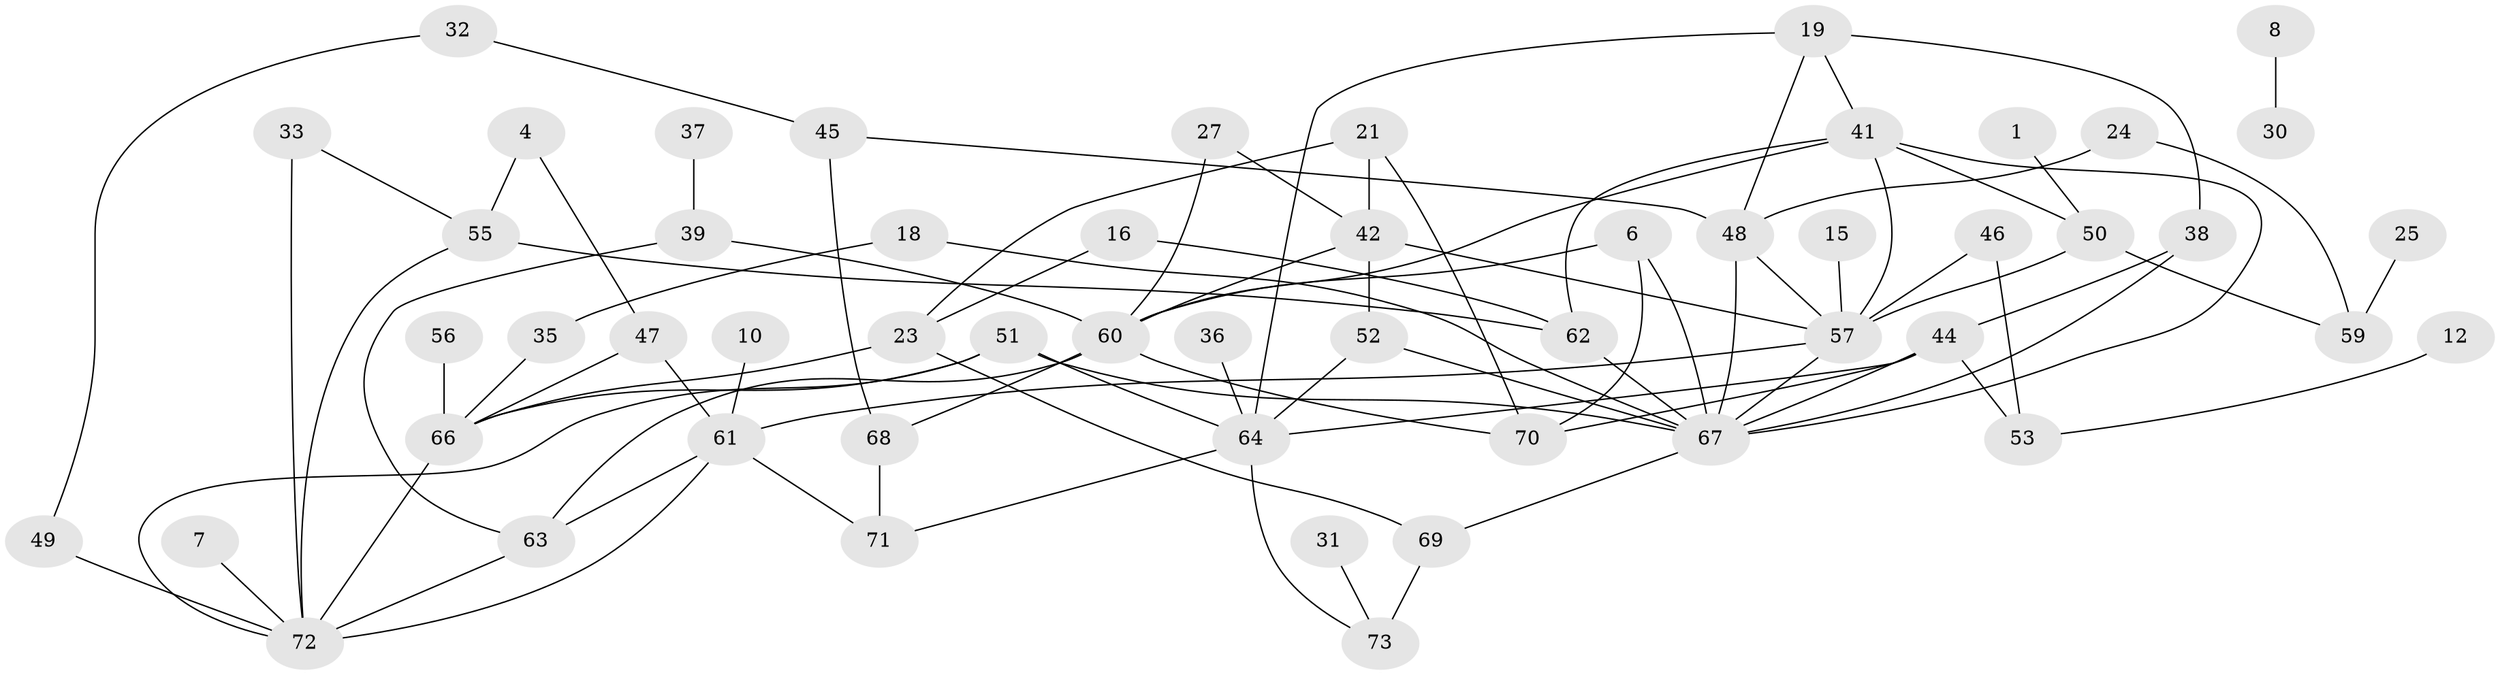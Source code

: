// original degree distribution, {3: 0.1793103448275862, 1: 0.21379310344827587, 6: 0.020689655172413793, 0: 0.11724137931034483, 2: 0.27586206896551724, 4: 0.14482758620689656, 5: 0.04827586206896552}
// Generated by graph-tools (version 1.1) at 2025/49/03/09/25 03:49:07]
// undirected, 54 vertices, 89 edges
graph export_dot {
graph [start="1"]
  node [color=gray90,style=filled];
  1;
  4;
  6;
  7;
  8;
  10;
  12;
  15;
  16;
  18;
  19;
  21;
  23;
  24;
  25;
  27;
  30;
  31;
  32;
  33;
  35;
  36;
  37;
  38;
  39;
  41;
  42;
  44;
  45;
  46;
  47;
  48;
  49;
  50;
  51;
  52;
  53;
  55;
  56;
  57;
  59;
  60;
  61;
  62;
  63;
  64;
  66;
  67;
  68;
  69;
  70;
  71;
  72;
  73;
  1 -- 50 [weight=1.0];
  4 -- 47 [weight=1.0];
  4 -- 55 [weight=1.0];
  6 -- 60 [weight=1.0];
  6 -- 67 [weight=1.0];
  6 -- 70 [weight=1.0];
  7 -- 72 [weight=1.0];
  8 -- 30 [weight=1.0];
  10 -- 61 [weight=1.0];
  12 -- 53 [weight=1.0];
  15 -- 57 [weight=1.0];
  16 -- 23 [weight=1.0];
  16 -- 62 [weight=1.0];
  18 -- 35 [weight=1.0];
  18 -- 67 [weight=1.0];
  19 -- 38 [weight=1.0];
  19 -- 41 [weight=1.0];
  19 -- 48 [weight=1.0];
  19 -- 64 [weight=1.0];
  21 -- 23 [weight=1.0];
  21 -- 42 [weight=1.0];
  21 -- 70 [weight=1.0];
  23 -- 66 [weight=1.0];
  23 -- 69 [weight=1.0];
  24 -- 48 [weight=1.0];
  24 -- 59 [weight=1.0];
  25 -- 59 [weight=1.0];
  27 -- 42 [weight=1.0];
  27 -- 60 [weight=1.0];
  31 -- 73 [weight=1.0];
  32 -- 45 [weight=1.0];
  32 -- 49 [weight=1.0];
  33 -- 55 [weight=1.0];
  33 -- 72 [weight=1.0];
  35 -- 66 [weight=1.0];
  36 -- 64 [weight=1.0];
  37 -- 39 [weight=1.0];
  38 -- 44 [weight=1.0];
  38 -- 67 [weight=1.0];
  39 -- 60 [weight=1.0];
  39 -- 63 [weight=1.0];
  41 -- 50 [weight=1.0];
  41 -- 57 [weight=1.0];
  41 -- 60 [weight=1.0];
  41 -- 62 [weight=1.0];
  41 -- 67 [weight=1.0];
  42 -- 52 [weight=1.0];
  42 -- 57 [weight=1.0];
  42 -- 60 [weight=1.0];
  44 -- 53 [weight=1.0];
  44 -- 64 [weight=1.0];
  44 -- 67 [weight=1.0];
  44 -- 70 [weight=1.0];
  45 -- 48 [weight=1.0];
  45 -- 68 [weight=1.0];
  46 -- 53 [weight=1.0];
  46 -- 57 [weight=1.0];
  47 -- 61 [weight=1.0];
  47 -- 66 [weight=1.0];
  48 -- 57 [weight=1.0];
  48 -- 67 [weight=1.0];
  49 -- 72 [weight=1.0];
  50 -- 57 [weight=1.0];
  50 -- 59 [weight=1.0];
  51 -- 64 [weight=1.0];
  51 -- 66 [weight=1.0];
  51 -- 67 [weight=1.0];
  51 -- 72 [weight=1.0];
  52 -- 64 [weight=1.0];
  52 -- 67 [weight=1.0];
  55 -- 62 [weight=1.0];
  55 -- 72 [weight=1.0];
  56 -- 66 [weight=1.0];
  57 -- 61 [weight=1.0];
  57 -- 67 [weight=1.0];
  60 -- 63 [weight=1.0];
  60 -- 68 [weight=1.0];
  60 -- 70 [weight=1.0];
  61 -- 63 [weight=1.0];
  61 -- 71 [weight=1.0];
  61 -- 72 [weight=1.0];
  62 -- 67 [weight=1.0];
  63 -- 72 [weight=1.0];
  64 -- 71 [weight=1.0];
  64 -- 73 [weight=1.0];
  66 -- 72 [weight=1.0];
  67 -- 69 [weight=1.0];
  68 -- 71 [weight=1.0];
  69 -- 73 [weight=2.0];
}
